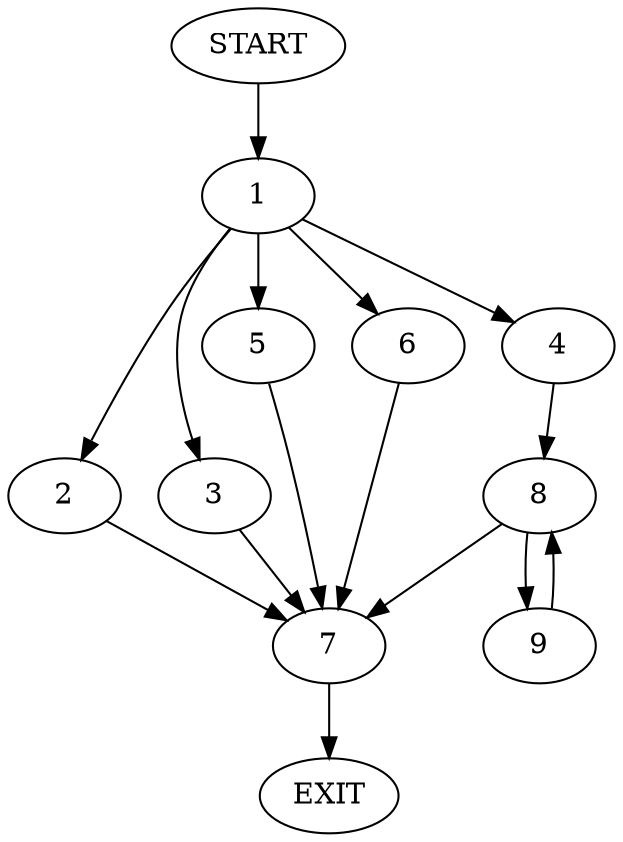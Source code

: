 digraph {
0 [label="START"]
10 [label="EXIT"]
0 -> 1
1 -> 2
1 -> 3
1 -> 4
1 -> 5
1 -> 6
6 -> 7
4 -> 8
3 -> 7
5 -> 7
2 -> 7
7 -> 10
8 -> 9
8 -> 7
9 -> 8
}
